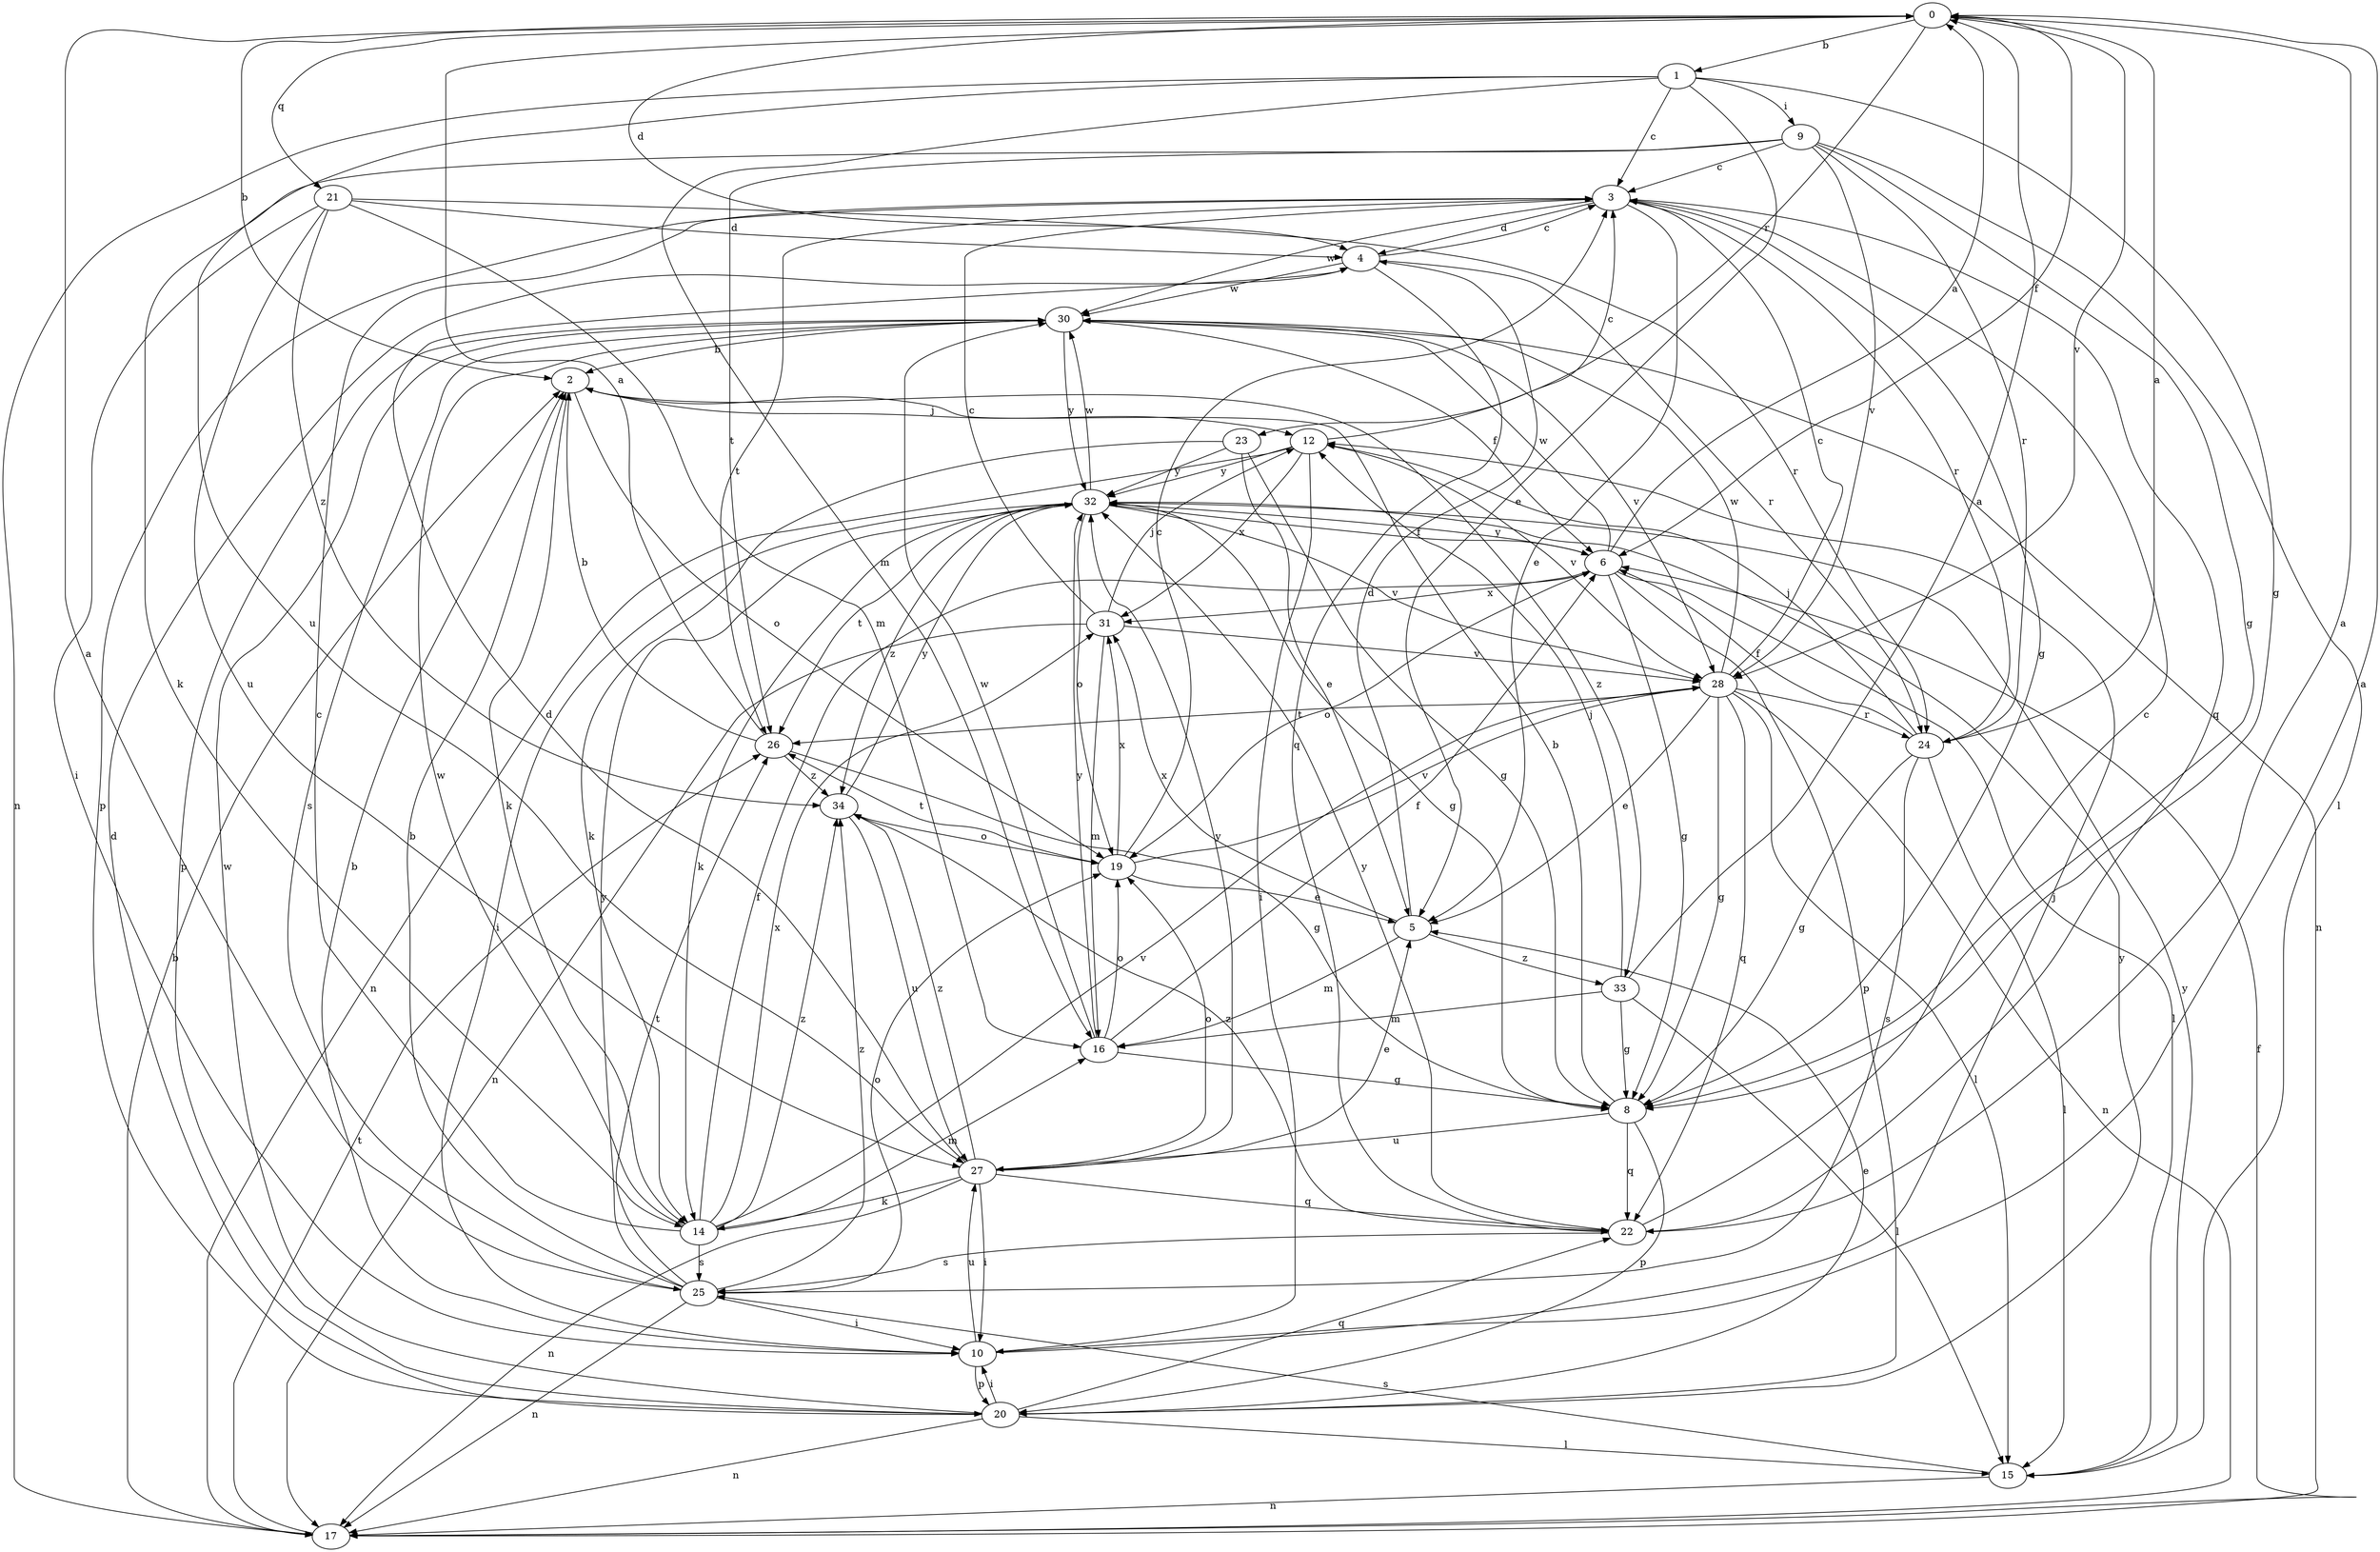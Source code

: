 strict digraph  {
0;
1;
2;
3;
4;
5;
6;
8;
9;
10;
12;
14;
15;
16;
17;
19;
20;
21;
22;
23;
24;
25;
26;
27;
28;
30;
31;
32;
33;
34;
0 -> 1  [label=b];
0 -> 2  [label=b];
0 -> 4  [label=d];
0 -> 6  [label=f];
0 -> 21  [label=q];
0 -> 23  [label=r];
0 -> 28  [label=v];
1 -> 3  [label=c];
1 -> 5  [label=e];
1 -> 8  [label=g];
1 -> 9  [label=i];
1 -> 16  [label=m];
1 -> 17  [label=n];
1 -> 27  [label=u];
2 -> 12  [label=j];
2 -> 14  [label=k];
2 -> 19  [label=o];
2 -> 33  [label=z];
3 -> 4  [label=d];
3 -> 5  [label=e];
3 -> 8  [label=g];
3 -> 20  [label=p];
3 -> 22  [label=q];
3 -> 24  [label=r];
3 -> 26  [label=t];
3 -> 30  [label=w];
4 -> 3  [label=c];
4 -> 22  [label=q];
4 -> 24  [label=r];
4 -> 30  [label=w];
5 -> 4  [label=d];
5 -> 16  [label=m];
5 -> 31  [label=x];
5 -> 33  [label=z];
6 -> 0  [label=a];
6 -> 8  [label=g];
6 -> 15  [label=l];
6 -> 19  [label=o];
6 -> 20  [label=p];
6 -> 30  [label=w];
6 -> 31  [label=x];
6 -> 32  [label=y];
8 -> 2  [label=b];
8 -> 20  [label=p];
8 -> 22  [label=q];
8 -> 27  [label=u];
9 -> 3  [label=c];
9 -> 8  [label=g];
9 -> 14  [label=k];
9 -> 15  [label=l];
9 -> 24  [label=r];
9 -> 26  [label=t];
9 -> 28  [label=v];
10 -> 0  [label=a];
10 -> 2  [label=b];
10 -> 12  [label=j];
10 -> 20  [label=p];
10 -> 27  [label=u];
12 -> 3  [label=c];
12 -> 10  [label=i];
12 -> 17  [label=n];
12 -> 28  [label=v];
12 -> 31  [label=x];
12 -> 32  [label=y];
14 -> 3  [label=c];
14 -> 6  [label=f];
14 -> 16  [label=m];
14 -> 25  [label=s];
14 -> 28  [label=v];
14 -> 30  [label=w];
14 -> 31  [label=x];
14 -> 34  [label=z];
15 -> 17  [label=n];
15 -> 25  [label=s];
15 -> 32  [label=y];
16 -> 6  [label=f];
16 -> 8  [label=g];
16 -> 19  [label=o];
16 -> 30  [label=w];
16 -> 32  [label=y];
17 -> 2  [label=b];
17 -> 6  [label=f];
17 -> 26  [label=t];
19 -> 3  [label=c];
19 -> 5  [label=e];
19 -> 26  [label=t];
19 -> 28  [label=v];
19 -> 31  [label=x];
20 -> 4  [label=d];
20 -> 5  [label=e];
20 -> 10  [label=i];
20 -> 15  [label=l];
20 -> 17  [label=n];
20 -> 22  [label=q];
20 -> 30  [label=w];
20 -> 32  [label=y];
21 -> 4  [label=d];
21 -> 10  [label=i];
21 -> 16  [label=m];
21 -> 24  [label=r];
21 -> 27  [label=u];
21 -> 34  [label=z];
22 -> 0  [label=a];
22 -> 3  [label=c];
22 -> 25  [label=s];
22 -> 32  [label=y];
22 -> 34  [label=z];
23 -> 5  [label=e];
23 -> 8  [label=g];
23 -> 14  [label=k];
23 -> 32  [label=y];
24 -> 0  [label=a];
24 -> 6  [label=f];
24 -> 8  [label=g];
24 -> 12  [label=j];
24 -> 15  [label=l];
24 -> 25  [label=s];
25 -> 0  [label=a];
25 -> 2  [label=b];
25 -> 10  [label=i];
25 -> 17  [label=n];
25 -> 19  [label=o];
25 -> 26  [label=t];
25 -> 32  [label=y];
25 -> 34  [label=z];
26 -> 0  [label=a];
26 -> 2  [label=b];
26 -> 8  [label=g];
26 -> 34  [label=z];
27 -> 4  [label=d];
27 -> 5  [label=e];
27 -> 10  [label=i];
27 -> 14  [label=k];
27 -> 17  [label=n];
27 -> 19  [label=o];
27 -> 22  [label=q];
27 -> 32  [label=y];
27 -> 34  [label=z];
28 -> 3  [label=c];
28 -> 5  [label=e];
28 -> 8  [label=g];
28 -> 15  [label=l];
28 -> 17  [label=n];
28 -> 22  [label=q];
28 -> 24  [label=r];
28 -> 26  [label=t];
28 -> 30  [label=w];
30 -> 2  [label=b];
30 -> 6  [label=f];
30 -> 17  [label=n];
30 -> 20  [label=p];
30 -> 25  [label=s];
30 -> 28  [label=v];
30 -> 32  [label=y];
31 -> 3  [label=c];
31 -> 12  [label=j];
31 -> 16  [label=m];
31 -> 17  [label=n];
31 -> 28  [label=v];
32 -> 6  [label=f];
32 -> 8  [label=g];
32 -> 10  [label=i];
32 -> 14  [label=k];
32 -> 19  [label=o];
32 -> 26  [label=t];
32 -> 28  [label=v];
32 -> 30  [label=w];
32 -> 34  [label=z];
33 -> 0  [label=a];
33 -> 8  [label=g];
33 -> 12  [label=j];
33 -> 15  [label=l];
33 -> 16  [label=m];
34 -> 19  [label=o];
34 -> 27  [label=u];
34 -> 32  [label=y];
}
